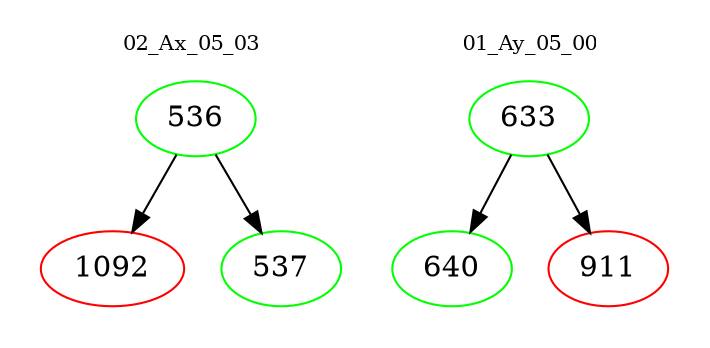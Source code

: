 digraph{
subgraph cluster_0 {
color = white
label = "02_Ax_05_03";
fontsize=10;
T0_536 [label="536", color="green"]
T0_536 -> T0_1092 [color="black"]
T0_1092 [label="1092", color="red"]
T0_536 -> T0_537 [color="black"]
T0_537 [label="537", color="green"]
}
subgraph cluster_1 {
color = white
label = "01_Ay_05_00";
fontsize=10;
T1_633 [label="633", color="green"]
T1_633 -> T1_640 [color="black"]
T1_640 [label="640", color="green"]
T1_633 -> T1_911 [color="black"]
T1_911 [label="911", color="red"]
}
}
